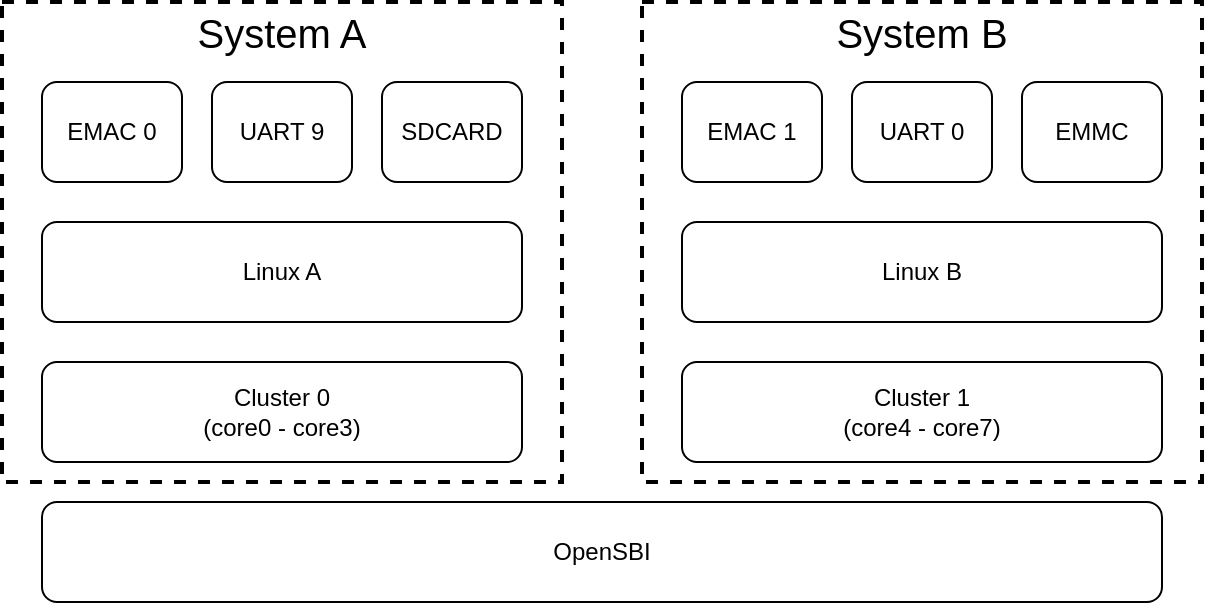<mxfile version="28.2.7">
  <diagram name="第 1 页" id="2b75HJxKEcApHD7kW2oa">
    <mxGraphModel dx="1163" dy="629" grid="1" gridSize="10" guides="1" tooltips="1" connect="1" arrows="1" fold="1" page="1" pageScale="1" pageWidth="2339" pageHeight="3300" math="0" shadow="0">
      <root>
        <mxCell id="0" />
        <mxCell id="1" parent="0" />
        <mxCell id="66QDR9yYcWjZVRPwvRVt-1" value="OpenSBI" style="rounded=1;whiteSpace=wrap;html=1;fillColor=none;" vertex="1" parent="1">
          <mxGeometry x="940" y="540" width="560" height="50" as="geometry" />
        </mxCell>
        <mxCell id="66QDR9yYcWjZVRPwvRVt-3" value="Cluster 0&lt;div&gt;(core0 - core3)&lt;/div&gt;" style="rounded=1;whiteSpace=wrap;html=1;fillColor=none;" vertex="1" parent="1">
          <mxGeometry x="940" y="470" width="240" height="50" as="geometry" />
        </mxCell>
        <mxCell id="66QDR9yYcWjZVRPwvRVt-4" value="Cluster 1&lt;div&gt;(core4 - core7)&lt;/div&gt;" style="rounded=1;whiteSpace=wrap;html=1;fillColor=none;" vertex="1" parent="1">
          <mxGeometry x="1260" y="470" width="240" height="50" as="geometry" />
        </mxCell>
        <mxCell id="66QDR9yYcWjZVRPwvRVt-6" value="Linux A" style="rounded=1;whiteSpace=wrap;html=1;fillColor=none;" vertex="1" parent="1">
          <mxGeometry x="940" y="400" width="240" height="50" as="geometry" />
        </mxCell>
        <mxCell id="66QDR9yYcWjZVRPwvRVt-8" value="Linux B" style="rounded=1;whiteSpace=wrap;html=1;fillColor=none;" vertex="1" parent="1">
          <mxGeometry x="1260" y="400" width="240" height="50" as="geometry" />
        </mxCell>
        <mxCell id="66QDR9yYcWjZVRPwvRVt-10" value="EMAC 0" style="rounded=1;whiteSpace=wrap;html=1;fillColor=none;" vertex="1" parent="1">
          <mxGeometry x="940" y="330" width="70" height="50" as="geometry" />
        </mxCell>
        <mxCell id="66QDR9yYcWjZVRPwvRVt-11" value="UART 9" style="rounded=1;whiteSpace=wrap;html=1;fillColor=none;" vertex="1" parent="1">
          <mxGeometry x="1025" y="330" width="70" height="50" as="geometry" />
        </mxCell>
        <mxCell id="66QDR9yYcWjZVRPwvRVt-12" value="SDCARD" style="rounded=1;whiteSpace=wrap;html=1;fillColor=none;" vertex="1" parent="1">
          <mxGeometry x="1110" y="330" width="70" height="50" as="geometry" />
        </mxCell>
        <mxCell id="66QDR9yYcWjZVRPwvRVt-13" value="EMAC 1" style="rounded=1;whiteSpace=wrap;html=1;fillColor=none;" vertex="1" parent="1">
          <mxGeometry x="1260" y="330" width="70" height="50" as="geometry" />
        </mxCell>
        <mxCell id="66QDR9yYcWjZVRPwvRVt-14" value="UART 0" style="rounded=1;whiteSpace=wrap;html=1;fillColor=none;" vertex="1" parent="1">
          <mxGeometry x="1345" y="330" width="70" height="50" as="geometry" />
        </mxCell>
        <mxCell id="66QDR9yYcWjZVRPwvRVt-15" value="EMMC" style="rounded=1;whiteSpace=wrap;html=1;fillColor=none;" vertex="1" parent="1">
          <mxGeometry x="1430" y="330" width="70" height="50" as="geometry" />
        </mxCell>
        <mxCell id="66QDR9yYcWjZVRPwvRVt-20" value="" style="rounded=0;whiteSpace=wrap;html=1;fillColor=none;dashed=1;glass=0;strokeWidth=2;" vertex="1" parent="1">
          <mxGeometry x="920" y="290" width="280" height="240" as="geometry" />
        </mxCell>
        <mxCell id="66QDR9yYcWjZVRPwvRVt-21" value="" style="rounded=0;whiteSpace=wrap;html=1;fillColor=none;dashed=1;glass=0;strokeWidth=2;" vertex="1" parent="1">
          <mxGeometry x="1240" y="290" width="280" height="240" as="geometry" />
        </mxCell>
        <mxCell id="66QDR9yYcWjZVRPwvRVt-22" value="System A" style="text;html=1;whiteSpace=wrap;strokeColor=none;fillColor=none;align=center;verticalAlign=middle;rounded=0;fontSize=20;" vertex="1" parent="1">
          <mxGeometry x="1005" y="290" width="110" height="30" as="geometry" />
        </mxCell>
        <mxCell id="66QDR9yYcWjZVRPwvRVt-23" value="System B" style="text;html=1;whiteSpace=wrap;strokeColor=none;fillColor=none;align=center;verticalAlign=middle;rounded=0;fontSize=20;" vertex="1" parent="1">
          <mxGeometry x="1325" y="290" width="110" height="30" as="geometry" />
        </mxCell>
      </root>
    </mxGraphModel>
  </diagram>
</mxfile>
